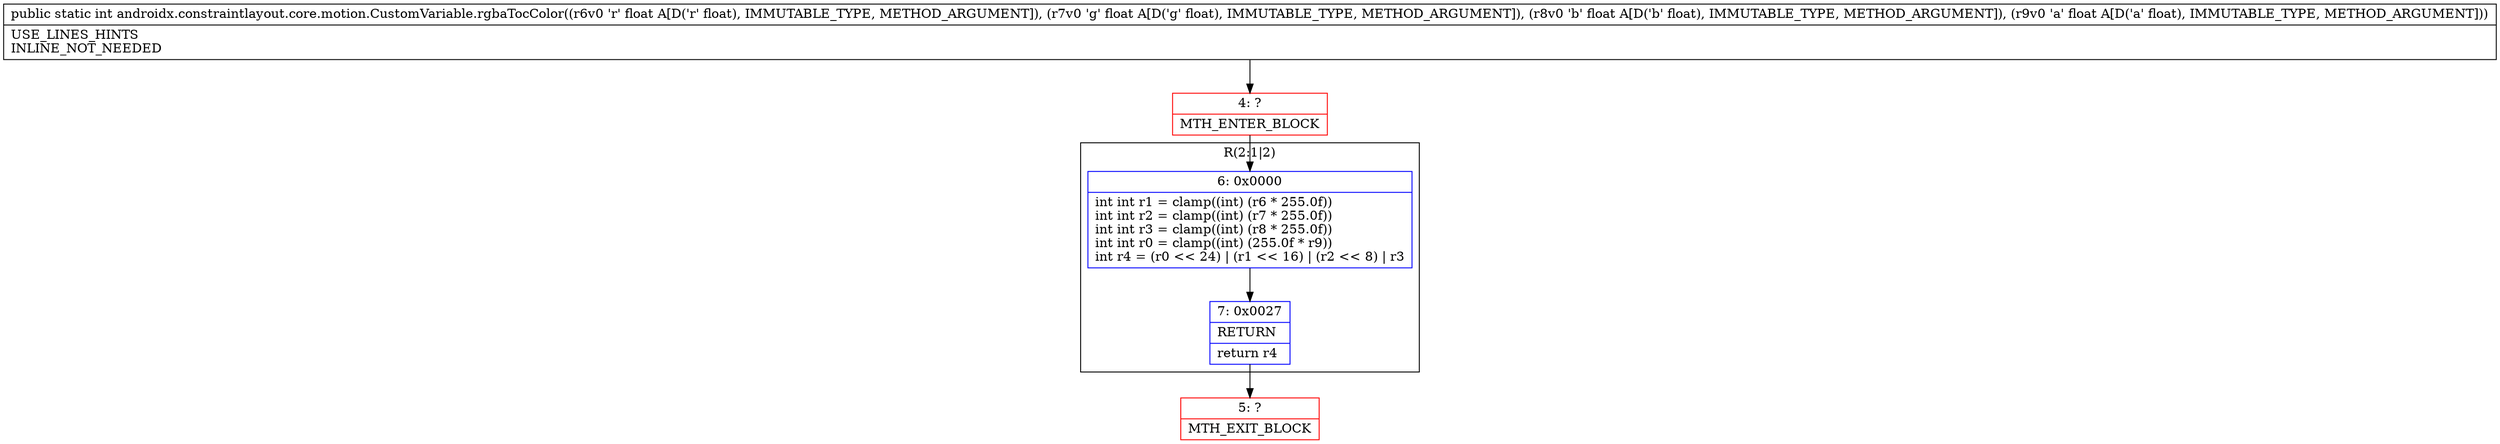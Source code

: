 digraph "CFG forandroidx.constraintlayout.core.motion.CustomVariable.rgbaTocColor(FFFF)I" {
subgraph cluster_Region_763573076 {
label = "R(2:1|2)";
node [shape=record,color=blue];
Node_6 [shape=record,label="{6\:\ 0x0000|int int r1 = clamp((int) (r6 * 255.0f))\lint int r2 = clamp((int) (r7 * 255.0f))\lint int r3 = clamp((int) (r8 * 255.0f))\lint int r0 = clamp((int) (255.0f * r9))\lint r4 = (r0 \<\< 24) \| (r1 \<\< 16) \| (r2 \<\< 8) \| r3\l}"];
Node_7 [shape=record,label="{7\:\ 0x0027|RETURN\l|return r4\l}"];
}
Node_4 [shape=record,color=red,label="{4\:\ ?|MTH_ENTER_BLOCK\l}"];
Node_5 [shape=record,color=red,label="{5\:\ ?|MTH_EXIT_BLOCK\l}"];
MethodNode[shape=record,label="{public static int androidx.constraintlayout.core.motion.CustomVariable.rgbaTocColor((r6v0 'r' float A[D('r' float), IMMUTABLE_TYPE, METHOD_ARGUMENT]), (r7v0 'g' float A[D('g' float), IMMUTABLE_TYPE, METHOD_ARGUMENT]), (r8v0 'b' float A[D('b' float), IMMUTABLE_TYPE, METHOD_ARGUMENT]), (r9v0 'a' float A[D('a' float), IMMUTABLE_TYPE, METHOD_ARGUMENT]))  | USE_LINES_HINTS\lINLINE_NOT_NEEDED\l}"];
MethodNode -> Node_4;Node_6 -> Node_7;
Node_7 -> Node_5;
Node_4 -> Node_6;
}

